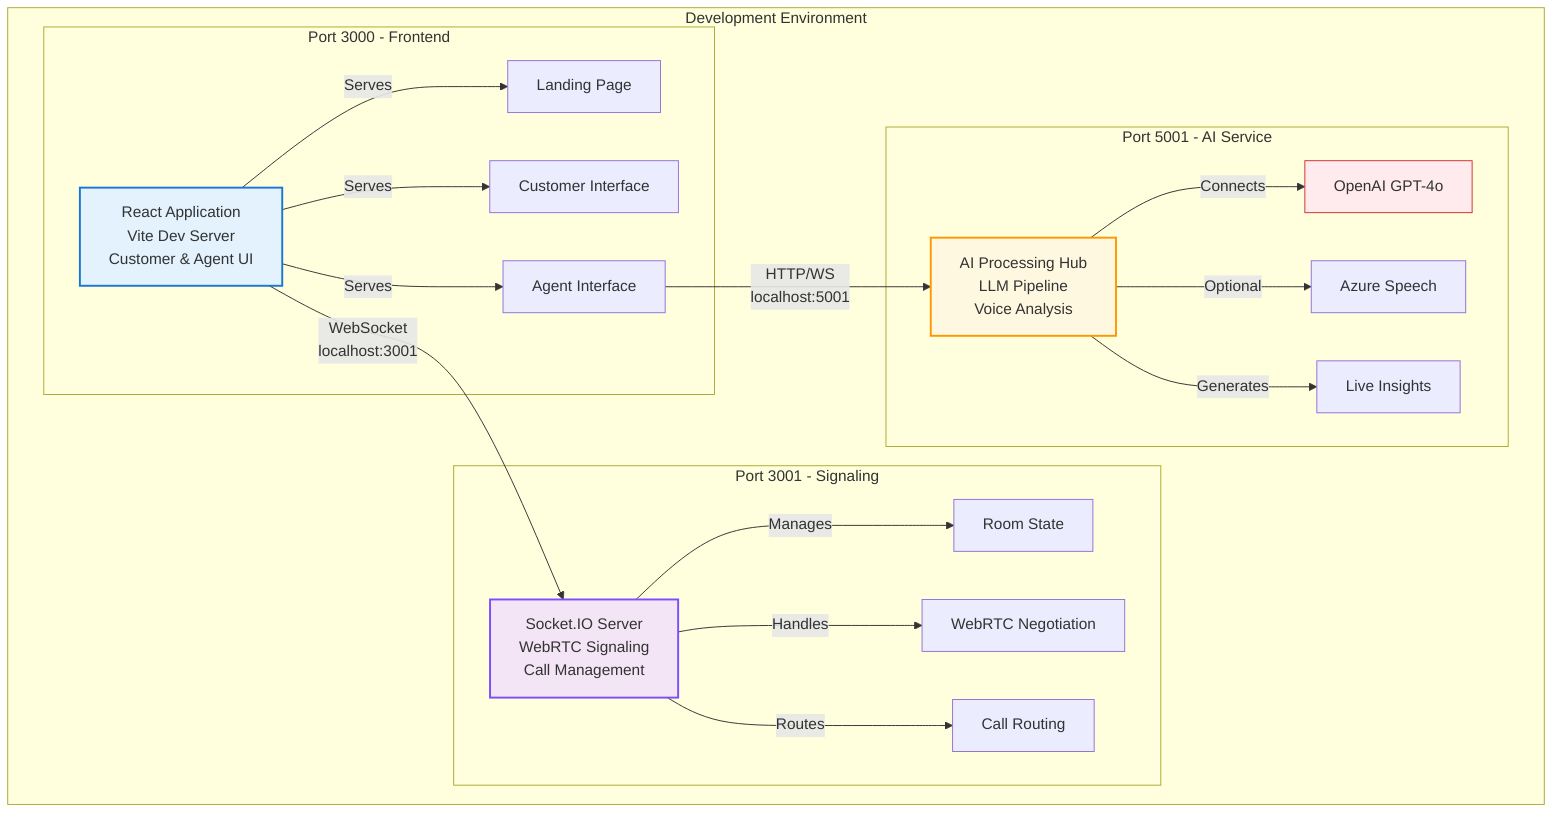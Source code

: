 graph TB
    subgraph "Development Environment"
        subgraph "Port 3000 - Frontend"
            REACT[React Application<br/>Vite Dev Server<br/>Customer & Agent UI]
            REACT --> |Serves| LP[Landing Page]
            REACT --> |Serves| CI[Customer Interface]
            REACT --> |Serves| AGI[Agent Interface]
        end
        
        subgraph "Port 3001 - Signaling"
            SIG[Socket.IO Server<br/>WebRTC Signaling<br/>Call Management]
            SIG --> |Manages| ROOMS[Room State]
            SIG --> |Handles| WEBRTC[WebRTC Negotiation]
            SIG --> |Routes| CALLS[Call Routing]
        end
        
        subgraph "Port 5001 - AI Service"
            AIS[AI Processing Hub<br/>LLM Pipeline<br/>Voice Analysis]
            AIS --> |Connects| OPENAI[OpenAI GPT-4o]
            AIS --> |Optional| AZURE[Azure Speech]
            AIS --> |Generates| INSIGHTS[Live Insights]
        end
    end
    
    REACT -->|WebSocket<br/>localhost:3001| SIG
    AGI -->|HTTP/WS<br/>localhost:5001| AIS
    
    style REACT fill:#e3f2fd,stroke:#1976d2,stroke-width:2px
    style SIG fill:#f3e5f5,stroke:#7c4dff,stroke-width:2px
    style AIS fill:#fff8e1,stroke:#ff9800,stroke-width:2px
    style OPENAI fill:#ffebee,stroke:#d32f2f